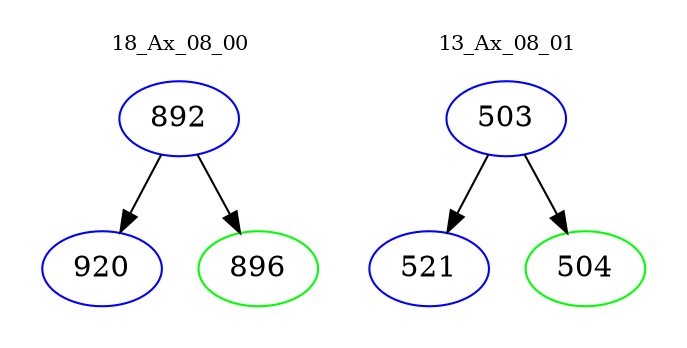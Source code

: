 digraph{
subgraph cluster_0 {
color = white
label = "18_Ax_08_00";
fontsize=10;
T0_892 [label="892", color="blue"]
T0_892 -> T0_920 [color="black"]
T0_920 [label="920", color="blue"]
T0_892 -> T0_896 [color="black"]
T0_896 [label="896", color="green"]
}
subgraph cluster_1 {
color = white
label = "13_Ax_08_01";
fontsize=10;
T1_503 [label="503", color="blue"]
T1_503 -> T1_521 [color="black"]
T1_521 [label="521", color="blue"]
T1_503 -> T1_504 [color="black"]
T1_504 [label="504", color="green"]
}
}
